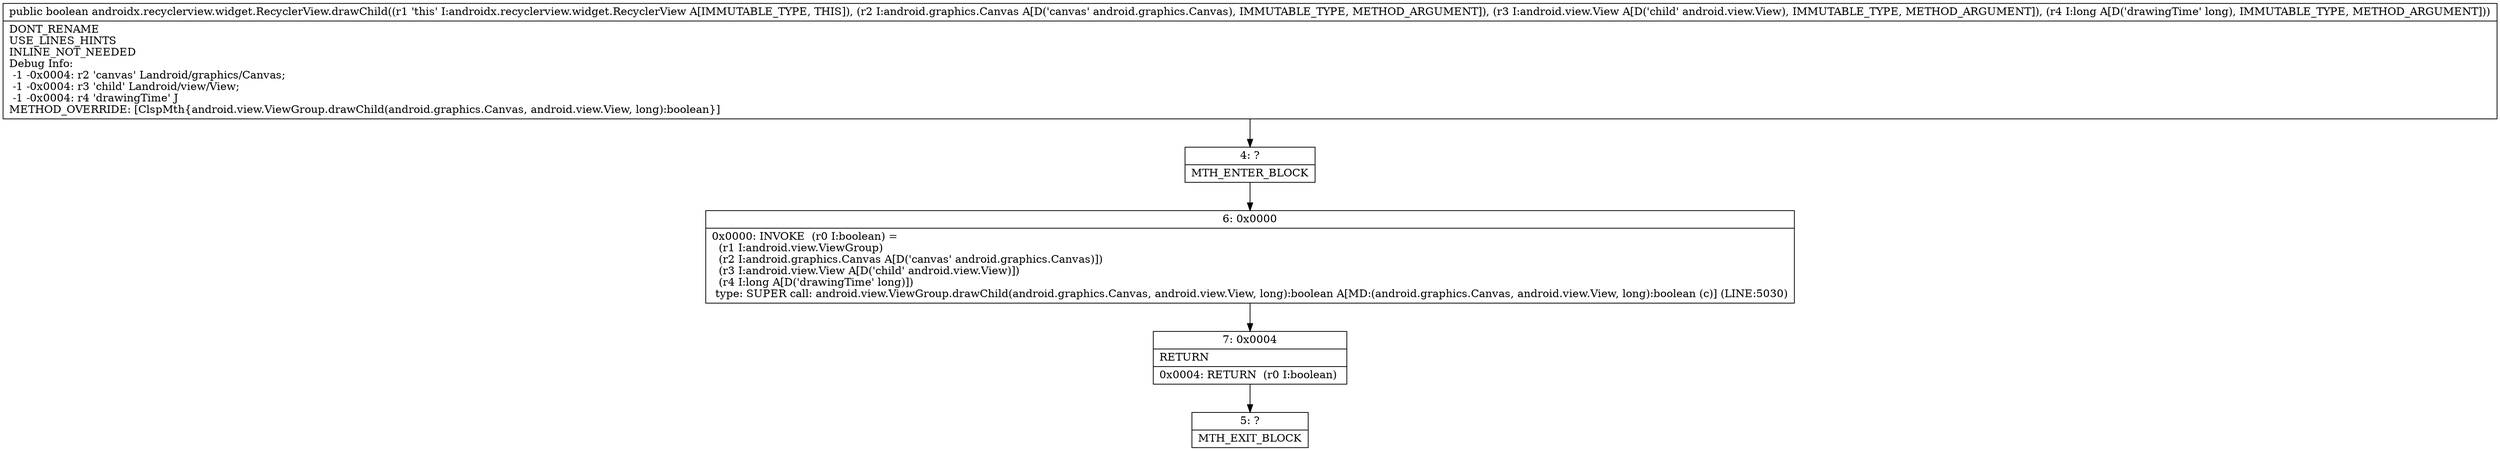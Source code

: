 digraph "CFG forandroidx.recyclerview.widget.RecyclerView.drawChild(Landroid\/graphics\/Canvas;Landroid\/view\/View;J)Z" {
Node_4 [shape=record,label="{4\:\ ?|MTH_ENTER_BLOCK\l}"];
Node_6 [shape=record,label="{6\:\ 0x0000|0x0000: INVOKE  (r0 I:boolean) = \l  (r1 I:android.view.ViewGroup)\l  (r2 I:android.graphics.Canvas A[D('canvas' android.graphics.Canvas)])\l  (r3 I:android.view.View A[D('child' android.view.View)])\l  (r4 I:long A[D('drawingTime' long)])\l type: SUPER call: android.view.ViewGroup.drawChild(android.graphics.Canvas, android.view.View, long):boolean A[MD:(android.graphics.Canvas, android.view.View, long):boolean (c)] (LINE:5030)\l}"];
Node_7 [shape=record,label="{7\:\ 0x0004|RETURN\l|0x0004: RETURN  (r0 I:boolean) \l}"];
Node_5 [shape=record,label="{5\:\ ?|MTH_EXIT_BLOCK\l}"];
MethodNode[shape=record,label="{public boolean androidx.recyclerview.widget.RecyclerView.drawChild((r1 'this' I:androidx.recyclerview.widget.RecyclerView A[IMMUTABLE_TYPE, THIS]), (r2 I:android.graphics.Canvas A[D('canvas' android.graphics.Canvas), IMMUTABLE_TYPE, METHOD_ARGUMENT]), (r3 I:android.view.View A[D('child' android.view.View), IMMUTABLE_TYPE, METHOD_ARGUMENT]), (r4 I:long A[D('drawingTime' long), IMMUTABLE_TYPE, METHOD_ARGUMENT]))  | DONT_RENAME\lUSE_LINES_HINTS\lINLINE_NOT_NEEDED\lDebug Info:\l  \-1 \-0x0004: r2 'canvas' Landroid\/graphics\/Canvas;\l  \-1 \-0x0004: r3 'child' Landroid\/view\/View;\l  \-1 \-0x0004: r4 'drawingTime' J\lMETHOD_OVERRIDE: [ClspMth\{android.view.ViewGroup.drawChild(android.graphics.Canvas, android.view.View, long):boolean\}]\l}"];
MethodNode -> Node_4;Node_4 -> Node_6;
Node_6 -> Node_7;
Node_7 -> Node_5;
}

